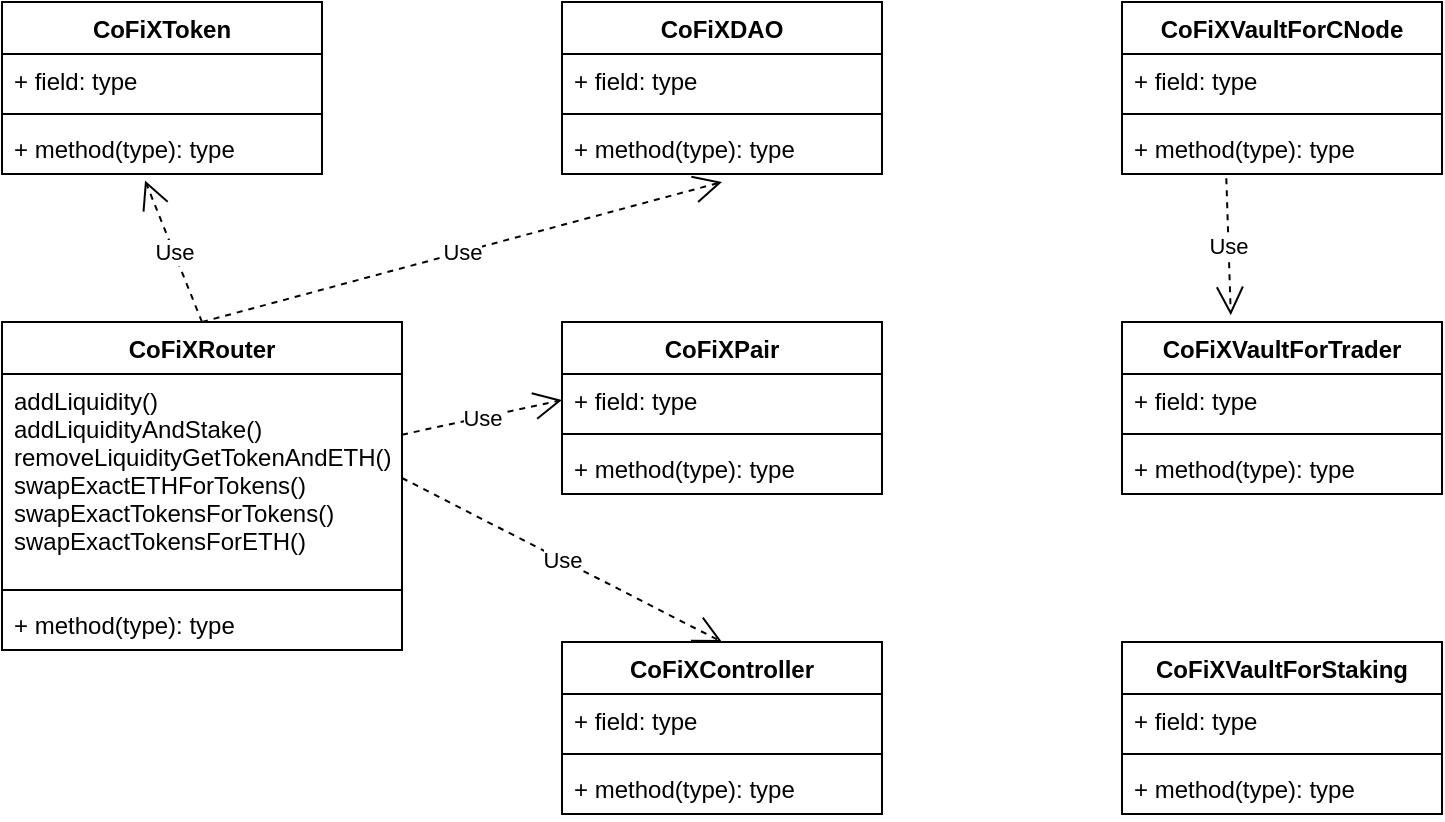 <mxfile version="13.1.3">
    <diagram id="i8J1A2ZBSyly4vkoGDUI" name="Page-1">
        <mxGraphModel dx="78" dy="639" grid="1" gridSize="10" guides="1" tooltips="1" connect="1" arrows="1" fold="1" page="1" pageScale="1" pageWidth="850" pageHeight="1100" math="0" shadow="0">
            <root>
                <mxCell id="0"/>
                <mxCell id="1" parent="0"/>
                <mxCell id="LIdrOM-oAq4hMO83iDv3-1" value="CoFiXRouter" style="swimlane;fontStyle=1;align=center;verticalAlign=top;childLayout=stackLayout;horizontal=1;startSize=26;horizontalStack=0;resizeParent=1;resizeParentMax=0;resizeLast=0;collapsible=1;marginBottom=0;" parent="1" vertex="1">
                    <mxGeometry x="80" y="320" width="200" height="164" as="geometry"/>
                </mxCell>
                <mxCell id="LIdrOM-oAq4hMO83iDv3-2" value="addLiquidity()&#10;addLiquidityAndStake()&#10;removeLiquidityGetTokenAndETH()&#10;swapExactETHForTokens()&#10;swapExactTokensForTokens()&#10;swapExactTokensForETH()" style="text;strokeColor=none;fillColor=none;align=left;verticalAlign=top;spacingLeft=4;spacingRight=4;overflow=hidden;rotatable=0;points=[[0,0.5],[1,0.5]];portConstraint=eastwest;" parent="LIdrOM-oAq4hMO83iDv3-1" vertex="1">
                    <mxGeometry y="26" width="200" height="104" as="geometry"/>
                </mxCell>
                <mxCell id="LIdrOM-oAq4hMO83iDv3-3" value="" style="line;strokeWidth=1;fillColor=none;align=left;verticalAlign=middle;spacingTop=-1;spacingLeft=3;spacingRight=3;rotatable=0;labelPosition=right;points=[];portConstraint=eastwest;" parent="LIdrOM-oAq4hMO83iDv3-1" vertex="1">
                    <mxGeometry y="130" width="200" height="8" as="geometry"/>
                </mxCell>
                <mxCell id="LIdrOM-oAq4hMO83iDv3-4" value="+ method(type): type" style="text;strokeColor=none;fillColor=none;align=left;verticalAlign=top;spacingLeft=4;spacingRight=4;overflow=hidden;rotatable=0;points=[[0,0.5],[1,0.5]];portConstraint=eastwest;" parent="LIdrOM-oAq4hMO83iDv3-1" vertex="1">
                    <mxGeometry y="138" width="200" height="26" as="geometry"/>
                </mxCell>
                <mxCell id="LIdrOM-oAq4hMO83iDv3-21" value="CoFiXVaultForCNode" style="swimlane;fontStyle=1;align=center;verticalAlign=top;childLayout=stackLayout;horizontal=1;startSize=26;horizontalStack=0;resizeParent=1;resizeParentMax=0;resizeLast=0;collapsible=1;marginBottom=0;" parent="1" vertex="1">
                    <mxGeometry x="640" y="160" width="160" height="86" as="geometry"/>
                </mxCell>
                <mxCell id="LIdrOM-oAq4hMO83iDv3-22" value="+ field: type" style="text;strokeColor=none;fillColor=none;align=left;verticalAlign=top;spacingLeft=4;spacingRight=4;overflow=hidden;rotatable=0;points=[[0,0.5],[1,0.5]];portConstraint=eastwest;" parent="LIdrOM-oAq4hMO83iDv3-21" vertex="1">
                    <mxGeometry y="26" width="160" height="26" as="geometry"/>
                </mxCell>
                <mxCell id="LIdrOM-oAq4hMO83iDv3-23" value="" style="line;strokeWidth=1;fillColor=none;align=left;verticalAlign=middle;spacingTop=-1;spacingLeft=3;spacingRight=3;rotatable=0;labelPosition=right;points=[];portConstraint=eastwest;" parent="LIdrOM-oAq4hMO83iDv3-21" vertex="1">
                    <mxGeometry y="52" width="160" height="8" as="geometry"/>
                </mxCell>
                <mxCell id="LIdrOM-oAq4hMO83iDv3-24" value="+ method(type): type" style="text;strokeColor=none;fillColor=none;align=left;verticalAlign=top;spacingLeft=4;spacingRight=4;overflow=hidden;rotatable=0;points=[[0,0.5],[1,0.5]];portConstraint=eastwest;" parent="LIdrOM-oAq4hMO83iDv3-21" vertex="1">
                    <mxGeometry y="60" width="160" height="26" as="geometry"/>
                </mxCell>
                <mxCell id="10" value="Use" style="endArrow=open;endSize=12;dashed=1;html=1;entryX=0;entryY=0.5;entryDx=0;entryDy=0;" parent="1" source="LIdrOM-oAq4hMO83iDv3-2" target="LIdrOM-oAq4hMO83iDv3-30" edge="1">
                    <mxGeometry width="160" relative="1" as="geometry">
                        <mxPoint x="270" y="380" as="sourcePoint"/>
                        <mxPoint x="430" y="380" as="targetPoint"/>
                    </mxGeometry>
                </mxCell>
                <mxCell id="11" value="Use" style="endArrow=open;endSize=12;dashed=1;html=1;entryX=0.5;entryY=0;entryDx=0;entryDy=0;exitX=1;exitY=0.5;exitDx=0;exitDy=0;" parent="1" source="LIdrOM-oAq4hMO83iDv3-2" target="LIdrOM-oAq4hMO83iDv3-25" edge="1">
                    <mxGeometry width="160" relative="1" as="geometry">
                        <mxPoint x="390" y="420" as="sourcePoint"/>
                        <mxPoint x="550" y="420" as="targetPoint"/>
                    </mxGeometry>
                </mxCell>
                <mxCell id="12" value="Use" style="endArrow=open;endSize=12;dashed=1;html=1;entryX=0.447;entryY=1.125;entryDx=0;entryDy=0;entryPerimeter=0;exitX=0.5;exitY=0;exitDx=0;exitDy=0;" parent="1" source="LIdrOM-oAq4hMO83iDv3-1" target="LIdrOM-oAq4hMO83iDv3-8" edge="1">
                    <mxGeometry width="160" relative="1" as="geometry">
                        <mxPoint x="290" y="300" as="sourcePoint"/>
                        <mxPoint x="450" y="300" as="targetPoint"/>
                    </mxGeometry>
                </mxCell>
                <mxCell id="LIdrOM-oAq4hMO83iDv3-5" value="CoFiXToken" style="swimlane;fontStyle=1;align=center;verticalAlign=top;childLayout=stackLayout;horizontal=1;startSize=26;horizontalStack=0;resizeParent=1;resizeParentMax=0;resizeLast=0;collapsible=1;marginBottom=0;" parent="1" vertex="1">
                    <mxGeometry x="80" y="160" width="160" height="86" as="geometry"/>
                </mxCell>
                <mxCell id="LIdrOM-oAq4hMO83iDv3-6" value="+ field: type" style="text;strokeColor=none;fillColor=none;align=left;verticalAlign=top;spacingLeft=4;spacingRight=4;overflow=hidden;rotatable=0;points=[[0,0.5],[1,0.5]];portConstraint=eastwest;" parent="LIdrOM-oAq4hMO83iDv3-5" vertex="1">
                    <mxGeometry y="26" width="160" height="26" as="geometry"/>
                </mxCell>
                <mxCell id="LIdrOM-oAq4hMO83iDv3-7" value="" style="line;strokeWidth=1;fillColor=none;align=left;verticalAlign=middle;spacingTop=-1;spacingLeft=3;spacingRight=3;rotatable=0;labelPosition=right;points=[];portConstraint=eastwest;" parent="LIdrOM-oAq4hMO83iDv3-5" vertex="1">
                    <mxGeometry y="52" width="160" height="8" as="geometry"/>
                </mxCell>
                <mxCell id="LIdrOM-oAq4hMO83iDv3-8" value="+ method(type): type" style="text;strokeColor=none;fillColor=none;align=left;verticalAlign=top;spacingLeft=4;spacingRight=4;overflow=hidden;rotatable=0;points=[[0,0.5],[1,0.5]];portConstraint=eastwest;" parent="LIdrOM-oAq4hMO83iDv3-5" vertex="1">
                    <mxGeometry y="60" width="160" height="26" as="geometry"/>
                </mxCell>
                <mxCell id="13" value="Use" style="endArrow=open;endSize=12;dashed=1;html=1;entryX=0.5;entryY=1.154;entryDx=0;entryDy=0;entryPerimeter=0;exitX=0.5;exitY=0;exitDx=0;exitDy=0;" parent="1" source="LIdrOM-oAq4hMO83iDv3-1" target="LIdrOM-oAq4hMO83iDv3-12" edge="1">
                    <mxGeometry width="160" relative="1" as="geometry">
                        <mxPoint x="430" y="300" as="sourcePoint"/>
                        <mxPoint x="590" y="300" as="targetPoint"/>
                    </mxGeometry>
                </mxCell>
                <mxCell id="LIdrOM-oAq4hMO83iDv3-29" value="CoFiXPair" style="swimlane;fontStyle=1;align=center;verticalAlign=top;childLayout=stackLayout;horizontal=1;startSize=26;horizontalStack=0;resizeParent=1;resizeParentMax=0;resizeLast=0;collapsible=1;marginBottom=0;" parent="1" vertex="1">
                    <mxGeometry x="360" y="320" width="160" height="86" as="geometry"/>
                </mxCell>
                <mxCell id="LIdrOM-oAq4hMO83iDv3-30" value="+ field: type" style="text;strokeColor=none;fillColor=none;align=left;verticalAlign=top;spacingLeft=4;spacingRight=4;overflow=hidden;rotatable=0;points=[[0,0.5],[1,0.5]];portConstraint=eastwest;" parent="LIdrOM-oAq4hMO83iDv3-29" vertex="1">
                    <mxGeometry y="26" width="160" height="26" as="geometry"/>
                </mxCell>
                <mxCell id="LIdrOM-oAq4hMO83iDv3-31" value="" style="line;strokeWidth=1;fillColor=none;align=left;verticalAlign=middle;spacingTop=-1;spacingLeft=3;spacingRight=3;rotatable=0;labelPosition=right;points=[];portConstraint=eastwest;" parent="LIdrOM-oAq4hMO83iDv3-29" vertex="1">
                    <mxGeometry y="52" width="160" height="8" as="geometry"/>
                </mxCell>
                <mxCell id="LIdrOM-oAq4hMO83iDv3-32" value="+ method(type): type" style="text;strokeColor=none;fillColor=none;align=left;verticalAlign=top;spacingLeft=4;spacingRight=4;overflow=hidden;rotatable=0;points=[[0,0.5],[1,0.5]];portConstraint=eastwest;" parent="LIdrOM-oAq4hMO83iDv3-29" vertex="1">
                    <mxGeometry y="60" width="160" height="26" as="geometry"/>
                </mxCell>
                <mxCell id="LIdrOM-oAq4hMO83iDv3-9" value="CoFiXDAO" style="swimlane;fontStyle=1;align=center;verticalAlign=top;childLayout=stackLayout;horizontal=1;startSize=26;horizontalStack=0;resizeParent=1;resizeParentMax=0;resizeLast=0;collapsible=1;marginBottom=0;" parent="1" vertex="1">
                    <mxGeometry x="360" y="160" width="160" height="86" as="geometry"/>
                </mxCell>
                <mxCell id="LIdrOM-oAq4hMO83iDv3-10" value="+ field: type" style="text;strokeColor=none;fillColor=none;align=left;verticalAlign=top;spacingLeft=4;spacingRight=4;overflow=hidden;rotatable=0;points=[[0,0.5],[1,0.5]];portConstraint=eastwest;" parent="LIdrOM-oAq4hMO83iDv3-9" vertex="1">
                    <mxGeometry y="26" width="160" height="26" as="geometry"/>
                </mxCell>
                <mxCell id="LIdrOM-oAq4hMO83iDv3-11" value="" style="line;strokeWidth=1;fillColor=none;align=left;verticalAlign=middle;spacingTop=-1;spacingLeft=3;spacingRight=3;rotatable=0;labelPosition=right;points=[];portConstraint=eastwest;" parent="LIdrOM-oAq4hMO83iDv3-9" vertex="1">
                    <mxGeometry y="52" width="160" height="8" as="geometry"/>
                </mxCell>
                <mxCell id="LIdrOM-oAq4hMO83iDv3-12" value="+ method(type): type" style="text;strokeColor=none;fillColor=none;align=left;verticalAlign=top;spacingLeft=4;spacingRight=4;overflow=hidden;rotatable=0;points=[[0,0.5],[1,0.5]];portConstraint=eastwest;" parent="LIdrOM-oAq4hMO83iDv3-9" vertex="1">
                    <mxGeometry y="60" width="160" height="26" as="geometry"/>
                </mxCell>
                <mxCell id="LIdrOM-oAq4hMO83iDv3-25" value="CoFiXController" style="swimlane;fontStyle=1;align=center;verticalAlign=top;childLayout=stackLayout;horizontal=1;startSize=26;horizontalStack=0;resizeParent=1;resizeParentMax=0;resizeLast=0;collapsible=1;marginBottom=0;" parent="1" vertex="1">
                    <mxGeometry x="360" y="480" width="160" height="86" as="geometry"/>
                </mxCell>
                <mxCell id="LIdrOM-oAq4hMO83iDv3-26" value="+ field: type" style="text;strokeColor=none;fillColor=none;align=left;verticalAlign=top;spacingLeft=4;spacingRight=4;overflow=hidden;rotatable=0;points=[[0,0.5],[1,0.5]];portConstraint=eastwest;" parent="LIdrOM-oAq4hMO83iDv3-25" vertex="1">
                    <mxGeometry y="26" width="160" height="26" as="geometry"/>
                </mxCell>
                <mxCell id="LIdrOM-oAq4hMO83iDv3-27" value="" style="line;strokeWidth=1;fillColor=none;align=left;verticalAlign=middle;spacingTop=-1;spacingLeft=3;spacingRight=3;rotatable=0;labelPosition=right;points=[];portConstraint=eastwest;" parent="LIdrOM-oAq4hMO83iDv3-25" vertex="1">
                    <mxGeometry y="52" width="160" height="8" as="geometry"/>
                </mxCell>
                <mxCell id="LIdrOM-oAq4hMO83iDv3-28" value="+ method(type): type" style="text;strokeColor=none;fillColor=none;align=left;verticalAlign=top;spacingLeft=4;spacingRight=4;overflow=hidden;rotatable=0;points=[[0,0.5],[1,0.5]];portConstraint=eastwest;" parent="LIdrOM-oAq4hMO83iDv3-25" vertex="1">
                    <mxGeometry y="60" width="160" height="26" as="geometry"/>
                </mxCell>
                <mxCell id="14" value="Use" style="endArrow=open;endSize=12;dashed=1;html=1;entryX=0.34;entryY=-0.04;entryDx=0;entryDy=0;entryPerimeter=0;exitX=0.326;exitY=1.082;exitDx=0;exitDy=0;exitPerimeter=0;" parent="1" source="LIdrOM-oAq4hMO83iDv3-24" target="LIdrOM-oAq4hMO83iDv3-17" edge="1">
                    <mxGeometry width="160" relative="1" as="geometry">
                        <mxPoint x="690" y="270" as="sourcePoint"/>
                        <mxPoint x="850" y="270" as="targetPoint"/>
                    </mxGeometry>
                </mxCell>
                <mxCell id="LIdrOM-oAq4hMO83iDv3-17" value="CoFiXVaultForTrader" style="swimlane;fontStyle=1;align=center;verticalAlign=top;childLayout=stackLayout;horizontal=1;startSize=26;horizontalStack=0;resizeParent=1;resizeParentMax=0;resizeLast=0;collapsible=1;marginBottom=0;" parent="1" vertex="1">
                    <mxGeometry x="640" y="320" width="160" height="86" as="geometry"/>
                </mxCell>
                <mxCell id="LIdrOM-oAq4hMO83iDv3-18" value="+ field: type" style="text;strokeColor=none;fillColor=none;align=left;verticalAlign=top;spacingLeft=4;spacingRight=4;overflow=hidden;rotatable=0;points=[[0,0.5],[1,0.5]];portConstraint=eastwest;" parent="LIdrOM-oAq4hMO83iDv3-17" vertex="1">
                    <mxGeometry y="26" width="160" height="26" as="geometry"/>
                </mxCell>
                <mxCell id="LIdrOM-oAq4hMO83iDv3-19" value="" style="line;strokeWidth=1;fillColor=none;align=left;verticalAlign=middle;spacingTop=-1;spacingLeft=3;spacingRight=3;rotatable=0;labelPosition=right;points=[];portConstraint=eastwest;" parent="LIdrOM-oAq4hMO83iDv3-17" vertex="1">
                    <mxGeometry y="52" width="160" height="8" as="geometry"/>
                </mxCell>
                <mxCell id="LIdrOM-oAq4hMO83iDv3-20" value="+ method(type): type" style="text;strokeColor=none;fillColor=none;align=left;verticalAlign=top;spacingLeft=4;spacingRight=4;overflow=hidden;rotatable=0;points=[[0,0.5],[1,0.5]];portConstraint=eastwest;" parent="LIdrOM-oAq4hMO83iDv3-17" vertex="1">
                    <mxGeometry y="60" width="160" height="26" as="geometry"/>
                </mxCell>
                <mxCell id="LIdrOM-oAq4hMO83iDv3-13" value="CoFiXVaultForStaking" style="swimlane;fontStyle=1;align=center;verticalAlign=top;childLayout=stackLayout;horizontal=1;startSize=26;horizontalStack=0;resizeParent=1;resizeParentMax=0;resizeLast=0;collapsible=1;marginBottom=0;" parent="1" vertex="1">
                    <mxGeometry x="640" y="480" width="160" height="86" as="geometry"/>
                </mxCell>
                <mxCell id="LIdrOM-oAq4hMO83iDv3-14" value="+ field: type" style="text;strokeColor=none;fillColor=none;align=left;verticalAlign=top;spacingLeft=4;spacingRight=4;overflow=hidden;rotatable=0;points=[[0,0.5],[1,0.5]];portConstraint=eastwest;" parent="LIdrOM-oAq4hMO83iDv3-13" vertex="1">
                    <mxGeometry y="26" width="160" height="26" as="geometry"/>
                </mxCell>
                <mxCell id="LIdrOM-oAq4hMO83iDv3-15" value="" style="line;strokeWidth=1;fillColor=none;align=left;verticalAlign=middle;spacingTop=-1;spacingLeft=3;spacingRight=3;rotatable=0;labelPosition=right;points=[];portConstraint=eastwest;" parent="LIdrOM-oAq4hMO83iDv3-13" vertex="1">
                    <mxGeometry y="52" width="160" height="8" as="geometry"/>
                </mxCell>
                <mxCell id="LIdrOM-oAq4hMO83iDv3-16" value="+ method(type): type" style="text;strokeColor=none;fillColor=none;align=left;verticalAlign=top;spacingLeft=4;spacingRight=4;overflow=hidden;rotatable=0;points=[[0,0.5],[1,0.5]];portConstraint=eastwest;" parent="LIdrOM-oAq4hMO83iDv3-13" vertex="1">
                    <mxGeometry y="60" width="160" height="26" as="geometry"/>
                </mxCell>
            </root>
        </mxGraphModel>
    </diagram>
</mxfile>
